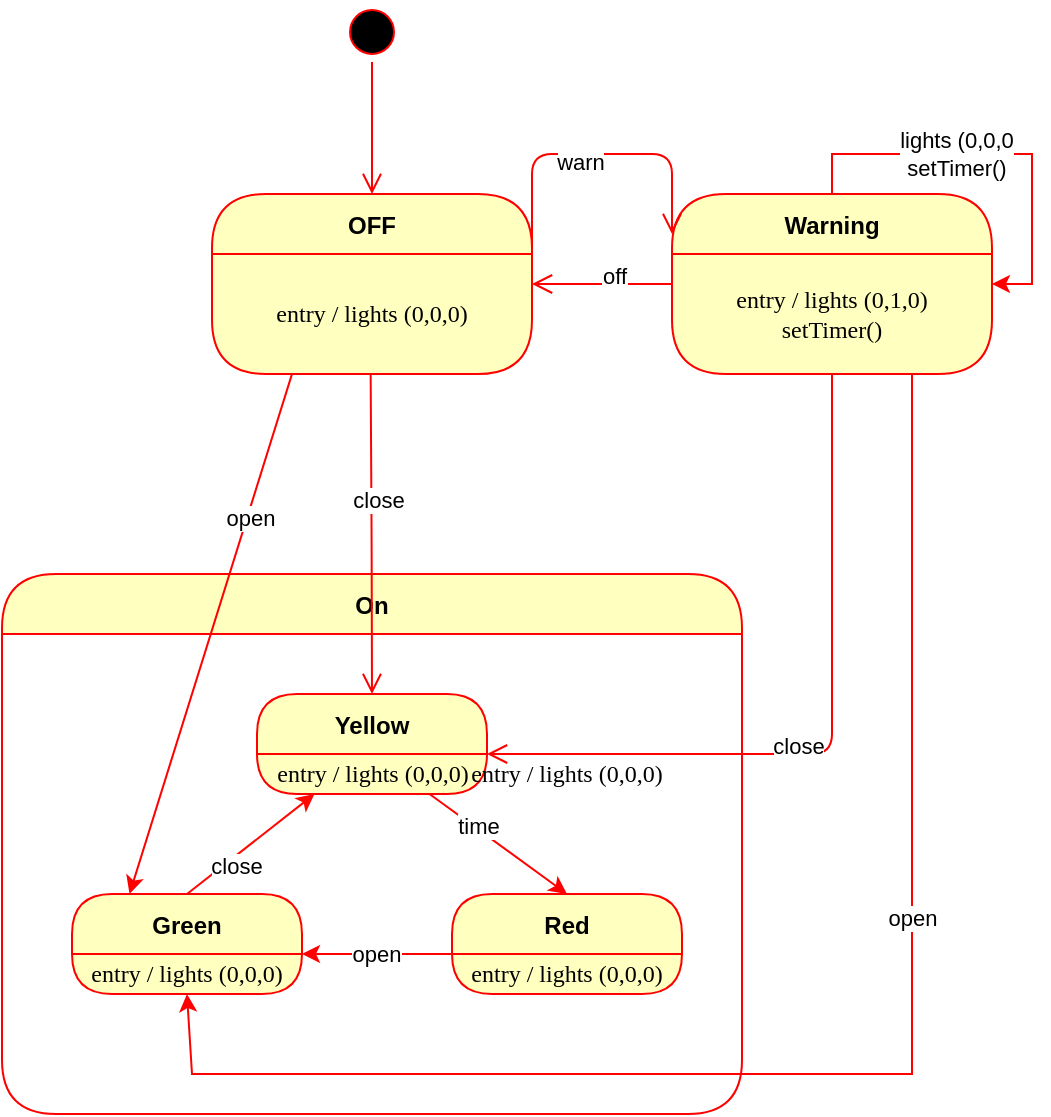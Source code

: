 <mxfile version="19.0.3" type="device"><diagram name="Page-1" id="58cdce13-f638-feb5-8d6f-7d28b1aa9fa0"><mxGraphModel dx="370" dy="805" grid="1" gridSize="10" guides="1" tooltips="1" connect="1" arrows="1" fold="1" page="1" pageScale="1" pageWidth="1100" pageHeight="850" background="none" math="0" shadow="0"><root><mxCell id="0"/><mxCell id="1" parent="0"/><mxCell id="382b91b5511bd0f7-1" value="" style="ellipse;html=1;shape=startState;fillColor=#000000;strokeColor=#ff0000;rounded=1;shadow=0;comic=0;labelBackgroundColor=none;fontFamily=Verdana;fontSize=12;fontColor=#000000;align=center;direction=south;" parent="1" vertex="1"><mxGeometry x="325" y="24" width="30" height="30" as="geometry"/></mxCell><mxCell id="2a3bc250acf0617d-9" style="edgeStyle=orthogonalEdgeStyle;html=1;labelBackgroundColor=none;endArrow=open;endSize=8;strokeColor=#ff0000;fontFamily=Verdana;fontSize=12;align=left;entryX=0.5;entryY=0;entryDx=0;entryDy=0;" parent="1" source="382b91b5511bd0f7-1" target="E0OWgfJ3aUjdT_KKLqEB-38" edge="1"><mxGeometry relative="1" as="geometry"><mxPoint x="340" y="129" as="targetPoint"/></mxGeometry></mxCell><mxCell id="E0OWgfJ3aUjdT_KKLqEB-38" value="OFF" style="swimlane;fontStyle=1;align=center;verticalAlign=middle;childLayout=stackLayout;horizontal=1;startSize=30;horizontalStack=0;resizeParent=0;resizeLast=1;container=0;fontColor=#000000;collapsible=0;rounded=1;arcSize=30;strokeColor=#ff0000;fillColor=#ffffc0;swimlaneFillColor=#ffffc0;dropTarget=0;" parent="1" vertex="1"><mxGeometry x="260" y="120" width="160" height="90" as="geometry"/></mxCell><mxCell id="E0OWgfJ3aUjdT_KKLqEB-39" value="&lt;font face=&quot;Verdana&quot;&gt;entry / lights (0,0,0)&lt;/font&gt;" style="text;html=1;strokeColor=none;fillColor=none;align=center;verticalAlign=middle;spacingLeft=4;spacingRight=4;whiteSpace=wrap;overflow=hidden;rotatable=0;fontColor=#000000;" parent="E0OWgfJ3aUjdT_KKLqEB-38" vertex="1"><mxGeometry y="30" width="160" height="60" as="geometry"/></mxCell><mxCell id="uL49mVzPyeiJvBhL-_PJ-2" value="On" style="swimlane;fillColor=#ffffc0;strokeColor=#ff0000;fontColor=#000000;startSize=30;rounded=1;arcSize=30;swimlaneFillColor=none;" parent="1" vertex="1"><mxGeometry x="155" y="310" width="370" height="270" as="geometry"/></mxCell><mxCell id="uL49mVzPyeiJvBhL-_PJ-18" value="Yellow" style="swimlane;fontStyle=1;align=center;verticalAlign=middle;childLayout=stackLayout;horizontal=1;startSize=30;horizontalStack=0;resizeParent=0;resizeLast=1;container=0;fontColor=#000000;collapsible=0;rounded=1;arcSize=30;strokeColor=#ff0000;fillColor=#ffffc0;swimlaneFillColor=#ffffc0;dropTarget=0;" parent="uL49mVzPyeiJvBhL-_PJ-2" vertex="1"><mxGeometry x="127.5" y="60" width="115" height="50" as="geometry"/></mxCell><mxCell id="uL49mVzPyeiJvBhL-_PJ-19" value="&lt;font face=&quot;Verdana&quot;&gt;entry / lights (0,0,0)&lt;/font&gt;" style="text;html=1;strokeColor=none;fillColor=none;align=center;verticalAlign=middle;spacingLeft=4;spacingRight=4;whiteSpace=wrap;overflow=hidden;rotatable=0;fontColor=#000000;" parent="uL49mVzPyeiJvBhL-_PJ-18" vertex="1"><mxGeometry y="30" width="115" height="20" as="geometry"/></mxCell><mxCell id="uL49mVzPyeiJvBhL-_PJ-45" style="rounded=0;orthogonalLoop=1;jettySize=auto;html=1;exitX=0.5;exitY=0;exitDx=0;exitDy=0;entryX=0.25;entryY=1;entryDx=0;entryDy=0;strokeColor=#FF0800;" parent="uL49mVzPyeiJvBhL-_PJ-2" source="uL49mVzPyeiJvBhL-_PJ-41" target="uL49mVzPyeiJvBhL-_PJ-19" edge="1"><mxGeometry relative="1" as="geometry"/></mxCell><mxCell id="uL49mVzPyeiJvBhL-_PJ-48" value="close" style="edgeLabel;html=1;align=center;verticalAlign=middle;resizable=0;points=[];" parent="uL49mVzPyeiJvBhL-_PJ-45" vertex="1" connectable="0"><mxGeometry x="-0.312" y="-4" relative="1" as="geometry"><mxPoint as="offset"/></mxGeometry></mxCell><mxCell id="uL49mVzPyeiJvBhL-_PJ-41" value="Green" style="swimlane;fontStyle=1;align=center;verticalAlign=middle;childLayout=stackLayout;horizontal=1;startSize=30;horizontalStack=0;resizeParent=0;resizeLast=1;container=0;fontColor=#000000;collapsible=0;rounded=1;arcSize=30;strokeColor=#ff0000;fillColor=#ffffc0;swimlaneFillColor=#ffffc0;dropTarget=0;" parent="uL49mVzPyeiJvBhL-_PJ-2" vertex="1"><mxGeometry x="35" y="160" width="115" height="50" as="geometry"/></mxCell><mxCell id="uL49mVzPyeiJvBhL-_PJ-42" value="&lt;font face=&quot;Verdana&quot;&gt;entry / lights (0,0,0)&lt;/font&gt;" style="text;html=1;strokeColor=none;fillColor=none;align=center;verticalAlign=middle;spacingLeft=4;spacingRight=4;whiteSpace=wrap;overflow=hidden;rotatable=0;fontColor=#000000;" parent="uL49mVzPyeiJvBhL-_PJ-41" vertex="1"><mxGeometry y="30" width="115" height="20" as="geometry"/></mxCell><mxCell id="uL49mVzPyeiJvBhL-_PJ-50" value="&lt;font face=&quot;Verdana&quot;&gt;entry / lights (0,0,0)&lt;/font&gt;" style="text;html=1;strokeColor=none;fillColor=none;align=center;verticalAlign=middle;spacingLeft=4;spacingRight=4;whiteSpace=wrap;overflow=hidden;rotatable=0;fontColor=#000000;" parent="uL49mVzPyeiJvBhL-_PJ-2" vertex="1"><mxGeometry x="225" y="90" width="115" height="20" as="geometry"/></mxCell><mxCell id="uL49mVzPyeiJvBhL-_PJ-3" value="Warning" style="swimlane;fontStyle=1;align=center;verticalAlign=middle;childLayout=stackLayout;horizontal=1;startSize=30;horizontalStack=0;resizeParent=0;resizeLast=1;container=0;fontColor=#000000;collapsible=0;rounded=1;arcSize=30;strokeColor=#ff0000;fillColor=#ffffc0;swimlaneFillColor=#ffffc0;dropTarget=0;" parent="1" vertex="1"><mxGeometry x="490" y="120" width="160" height="90" as="geometry"/></mxCell><mxCell id="uL49mVzPyeiJvBhL-_PJ-4" value="&lt;font face=&quot;Verdana&quot;&gt;entry / lights (0,1,0)&lt;br&gt;setTimer()&lt;br&gt;&lt;/font&gt;" style="text;html=1;strokeColor=none;fillColor=none;align=center;verticalAlign=middle;spacingLeft=4;spacingRight=4;whiteSpace=wrap;overflow=hidden;rotatable=0;fontColor=#000000;" parent="uL49mVzPyeiJvBhL-_PJ-3" vertex="1"><mxGeometry y="30" width="160" height="60" as="geometry"/></mxCell><mxCell id="uL49mVzPyeiJvBhL-_PJ-5" style="edgeStyle=orthogonalEdgeStyle;rounded=0;orthogonalLoop=1;jettySize=auto;html=1;entryX=1;entryY=0.25;entryDx=0;entryDy=0;exitX=0.5;exitY=0;exitDx=0;exitDy=0;strokeColor=#FF0000;" parent="uL49mVzPyeiJvBhL-_PJ-3" source="uL49mVzPyeiJvBhL-_PJ-3" target="uL49mVzPyeiJvBhL-_PJ-4" edge="1"><mxGeometry relative="1" as="geometry"/></mxCell><mxCell id="uL49mVzPyeiJvBhL-_PJ-6" value="lights (0,0,0&lt;br&gt;setTimer()" style="edgeLabel;html=1;align=center;verticalAlign=middle;resizable=0;points=[];" parent="uL49mVzPyeiJvBhL-_PJ-5" vertex="1" connectable="0"><mxGeometry x="-0.204" relative="1" as="geometry"><mxPoint as="offset"/></mxGeometry></mxCell><mxCell id="uL49mVzPyeiJvBhL-_PJ-8" style="edgeStyle=orthogonalEdgeStyle;html=1;labelBackgroundColor=none;endArrow=open;endSize=8;strokeColor=#ff0000;fontFamily=Verdana;fontSize=12;align=left;exitX=1;exitY=0.25;exitDx=0;exitDy=0;" parent="1" source="E0OWgfJ3aUjdT_KKLqEB-39" edge="1"><mxGeometry relative="1" as="geometry"><mxPoint x="490" y="140" as="targetPoint"/><mxPoint x="350" y="64" as="sourcePoint"/><Array as="points"><mxPoint x="420" y="100"/><mxPoint x="490" y="100"/></Array></mxGeometry></mxCell><mxCell id="uL49mVzPyeiJvBhL-_PJ-9" value="warn" style="edgeLabel;html=1;align=center;verticalAlign=middle;resizable=0;points=[];" parent="uL49mVzPyeiJvBhL-_PJ-8" vertex="1" connectable="0"><mxGeometry x="0.019" y="-4" relative="1" as="geometry"><mxPoint as="offset"/></mxGeometry></mxCell><mxCell id="uL49mVzPyeiJvBhL-_PJ-11" style="edgeStyle=orthogonalEdgeStyle;html=1;labelBackgroundColor=none;endArrow=open;endSize=8;strokeColor=#ff0000;fontFamily=Verdana;fontSize=12;align=left;entryX=1;entryY=0;entryDx=0;entryDy=0;exitX=0.5;exitY=1;exitDx=0;exitDy=0;" parent="1" source="uL49mVzPyeiJvBhL-_PJ-4" target="uL49mVzPyeiJvBhL-_PJ-19" edge="1"><mxGeometry relative="1" as="geometry"><mxPoint x="339.33" y="276" as="targetPoint"/><mxPoint x="339.33" y="210" as="sourcePoint"/><Array as="points"><mxPoint x="570" y="400"/></Array></mxGeometry></mxCell><mxCell id="uL49mVzPyeiJvBhL-_PJ-12" value="close" style="edgeLabel;html=1;align=center;verticalAlign=middle;resizable=0;points=[];" parent="uL49mVzPyeiJvBhL-_PJ-11" vertex="1" connectable="0"><mxGeometry x="0.081" y="-4" relative="1" as="geometry"><mxPoint x="-11" as="offset"/></mxGeometry></mxCell><mxCell id="uL49mVzPyeiJvBhL-_PJ-16" style="edgeStyle=orthogonalEdgeStyle;html=1;labelBackgroundColor=none;endArrow=open;endSize=8;strokeColor=#ff0000;fontFamily=Verdana;fontSize=12;align=left;entryX=1;entryY=0.25;entryDx=0;entryDy=0;exitX=0;exitY=0.25;exitDx=0;exitDy=0;" parent="1" source="uL49mVzPyeiJvBhL-_PJ-4" target="E0OWgfJ3aUjdT_KKLqEB-39" edge="1"><mxGeometry relative="1" as="geometry"><mxPoint x="360" y="140" as="targetPoint"/><mxPoint x="360" y="74" as="sourcePoint"/></mxGeometry></mxCell><mxCell id="uL49mVzPyeiJvBhL-_PJ-17" value="off" style="edgeLabel;html=1;align=center;verticalAlign=middle;resizable=0;points=[];" parent="uL49mVzPyeiJvBhL-_PJ-16" vertex="1" connectable="0"><mxGeometry x="-0.171" y="-4" relative="1" as="geometry"><mxPoint as="offset"/></mxGeometry></mxCell><mxCell id="uL49mVzPyeiJvBhL-_PJ-26" style="edgeStyle=orthogonalEdgeStyle;html=1;labelBackgroundColor=none;endArrow=open;endSize=8;strokeColor=#ff0000;fontFamily=Verdana;fontSize=12;align=left;entryX=0.5;entryY=0;entryDx=0;entryDy=0;" parent="1" target="uL49mVzPyeiJvBhL-_PJ-18" edge="1"><mxGeometry relative="1" as="geometry"><mxPoint x="339.33" y="276" as="targetPoint"/><mxPoint x="339.33" y="210" as="sourcePoint"/></mxGeometry></mxCell><mxCell id="uL49mVzPyeiJvBhL-_PJ-27" value="close" style="edgeLabel;html=1;align=center;verticalAlign=middle;resizable=0;points=[];" parent="uL49mVzPyeiJvBhL-_PJ-26" vertex="1" connectable="0"><mxGeometry x="-0.216" y="3" relative="1" as="geometry"><mxPoint as="offset"/></mxGeometry></mxCell><mxCell id="uL49mVzPyeiJvBhL-_PJ-43" value="Red" style="swimlane;fontStyle=1;align=center;verticalAlign=middle;childLayout=stackLayout;horizontal=1;startSize=30;horizontalStack=0;resizeParent=0;resizeLast=1;container=0;fontColor=#000000;collapsible=0;rounded=1;arcSize=30;strokeColor=#ff0000;fillColor=#ffffc0;swimlaneFillColor=#ffffc0;dropTarget=0;" parent="1" vertex="1"><mxGeometry x="380" y="470" width="115" height="50" as="geometry"/></mxCell><mxCell id="uL49mVzPyeiJvBhL-_PJ-44" value="&lt;font face=&quot;Verdana&quot;&gt;entry / lights (0,0,0)&lt;/font&gt;" style="text;html=1;strokeColor=none;fillColor=none;align=center;verticalAlign=middle;spacingLeft=4;spacingRight=4;whiteSpace=wrap;overflow=hidden;rotatable=0;fontColor=#000000;" parent="uL49mVzPyeiJvBhL-_PJ-43" vertex="1"><mxGeometry y="30" width="115" height="20" as="geometry"/></mxCell><mxCell id="uL49mVzPyeiJvBhL-_PJ-46" style="edgeStyle=none;rounded=0;orthogonalLoop=1;jettySize=auto;html=1;exitX=0.75;exitY=1;exitDx=0;exitDy=0;entryX=0.5;entryY=0;entryDx=0;entryDy=0;strokeColor=#FF0000;" parent="1" source="uL49mVzPyeiJvBhL-_PJ-19" target="uL49mVzPyeiJvBhL-_PJ-43" edge="1"><mxGeometry relative="1" as="geometry"/></mxCell><mxCell id="uL49mVzPyeiJvBhL-_PJ-49" value="time" style="edgeLabel;html=1;align=center;verticalAlign=middle;resizable=0;points=[];" parent="uL49mVzPyeiJvBhL-_PJ-46" vertex="1" connectable="0"><mxGeometry x="-0.322" y="2" relative="1" as="geometry"><mxPoint x="-1" as="offset"/></mxGeometry></mxCell><mxCell id="uL49mVzPyeiJvBhL-_PJ-47" value="open" style="edgeStyle=none;rounded=0;orthogonalLoop=1;jettySize=auto;html=1;exitX=0;exitY=0;exitDx=0;exitDy=0;entryX=1;entryY=0;entryDx=0;entryDy=0;strokeColor=#FF0000;" parent="1" source="uL49mVzPyeiJvBhL-_PJ-44" target="uL49mVzPyeiJvBhL-_PJ-42" edge="1"><mxGeometry relative="1" as="geometry"/></mxCell><mxCell id="8VfUyCmE2ydWmgn5koUP-1" style="rounded=0;orthogonalLoop=1;jettySize=auto;html=1;exitX=0.25;exitY=1;exitDx=0;exitDy=0;entryX=0.25;entryY=0;entryDx=0;entryDy=0;strokeColor=#FF0000;" edge="1" parent="1" source="E0OWgfJ3aUjdT_KKLqEB-39" target="uL49mVzPyeiJvBhL-_PJ-41"><mxGeometry relative="1" as="geometry"/></mxCell><mxCell id="8VfUyCmE2ydWmgn5koUP-3" value="open" style="edgeLabel;html=1;align=center;verticalAlign=middle;resizable=0;points=[];" vertex="1" connectable="0" parent="8VfUyCmE2ydWmgn5koUP-1"><mxGeometry x="-0.449" y="1" relative="1" as="geometry"><mxPoint as="offset"/></mxGeometry></mxCell><mxCell id="8VfUyCmE2ydWmgn5koUP-5" style="edgeStyle=none;rounded=0;orthogonalLoop=1;jettySize=auto;html=1;exitX=0.75;exitY=1;exitDx=0;exitDy=0;strokeColor=#FF0000;entryX=0.5;entryY=1;entryDx=0;entryDy=0;" edge="1" parent="1" source="uL49mVzPyeiJvBhL-_PJ-4" target="uL49mVzPyeiJvBhL-_PJ-42"><mxGeometry relative="1" as="geometry"><mxPoint x="270" y="560" as="targetPoint"/><Array as="points"><mxPoint x="610" y="560"/><mxPoint x="250" y="560"/></Array></mxGeometry></mxCell><mxCell id="8VfUyCmE2ydWmgn5koUP-6" value="open" style="edgeLabel;html=1;align=center;verticalAlign=middle;resizable=0;points=[];" vertex="1" connectable="0" parent="8VfUyCmE2ydWmgn5koUP-5"><mxGeometry x="-0.275" relative="1" as="geometry"><mxPoint as="offset"/></mxGeometry></mxCell></root></mxGraphModel></diagram></mxfile>